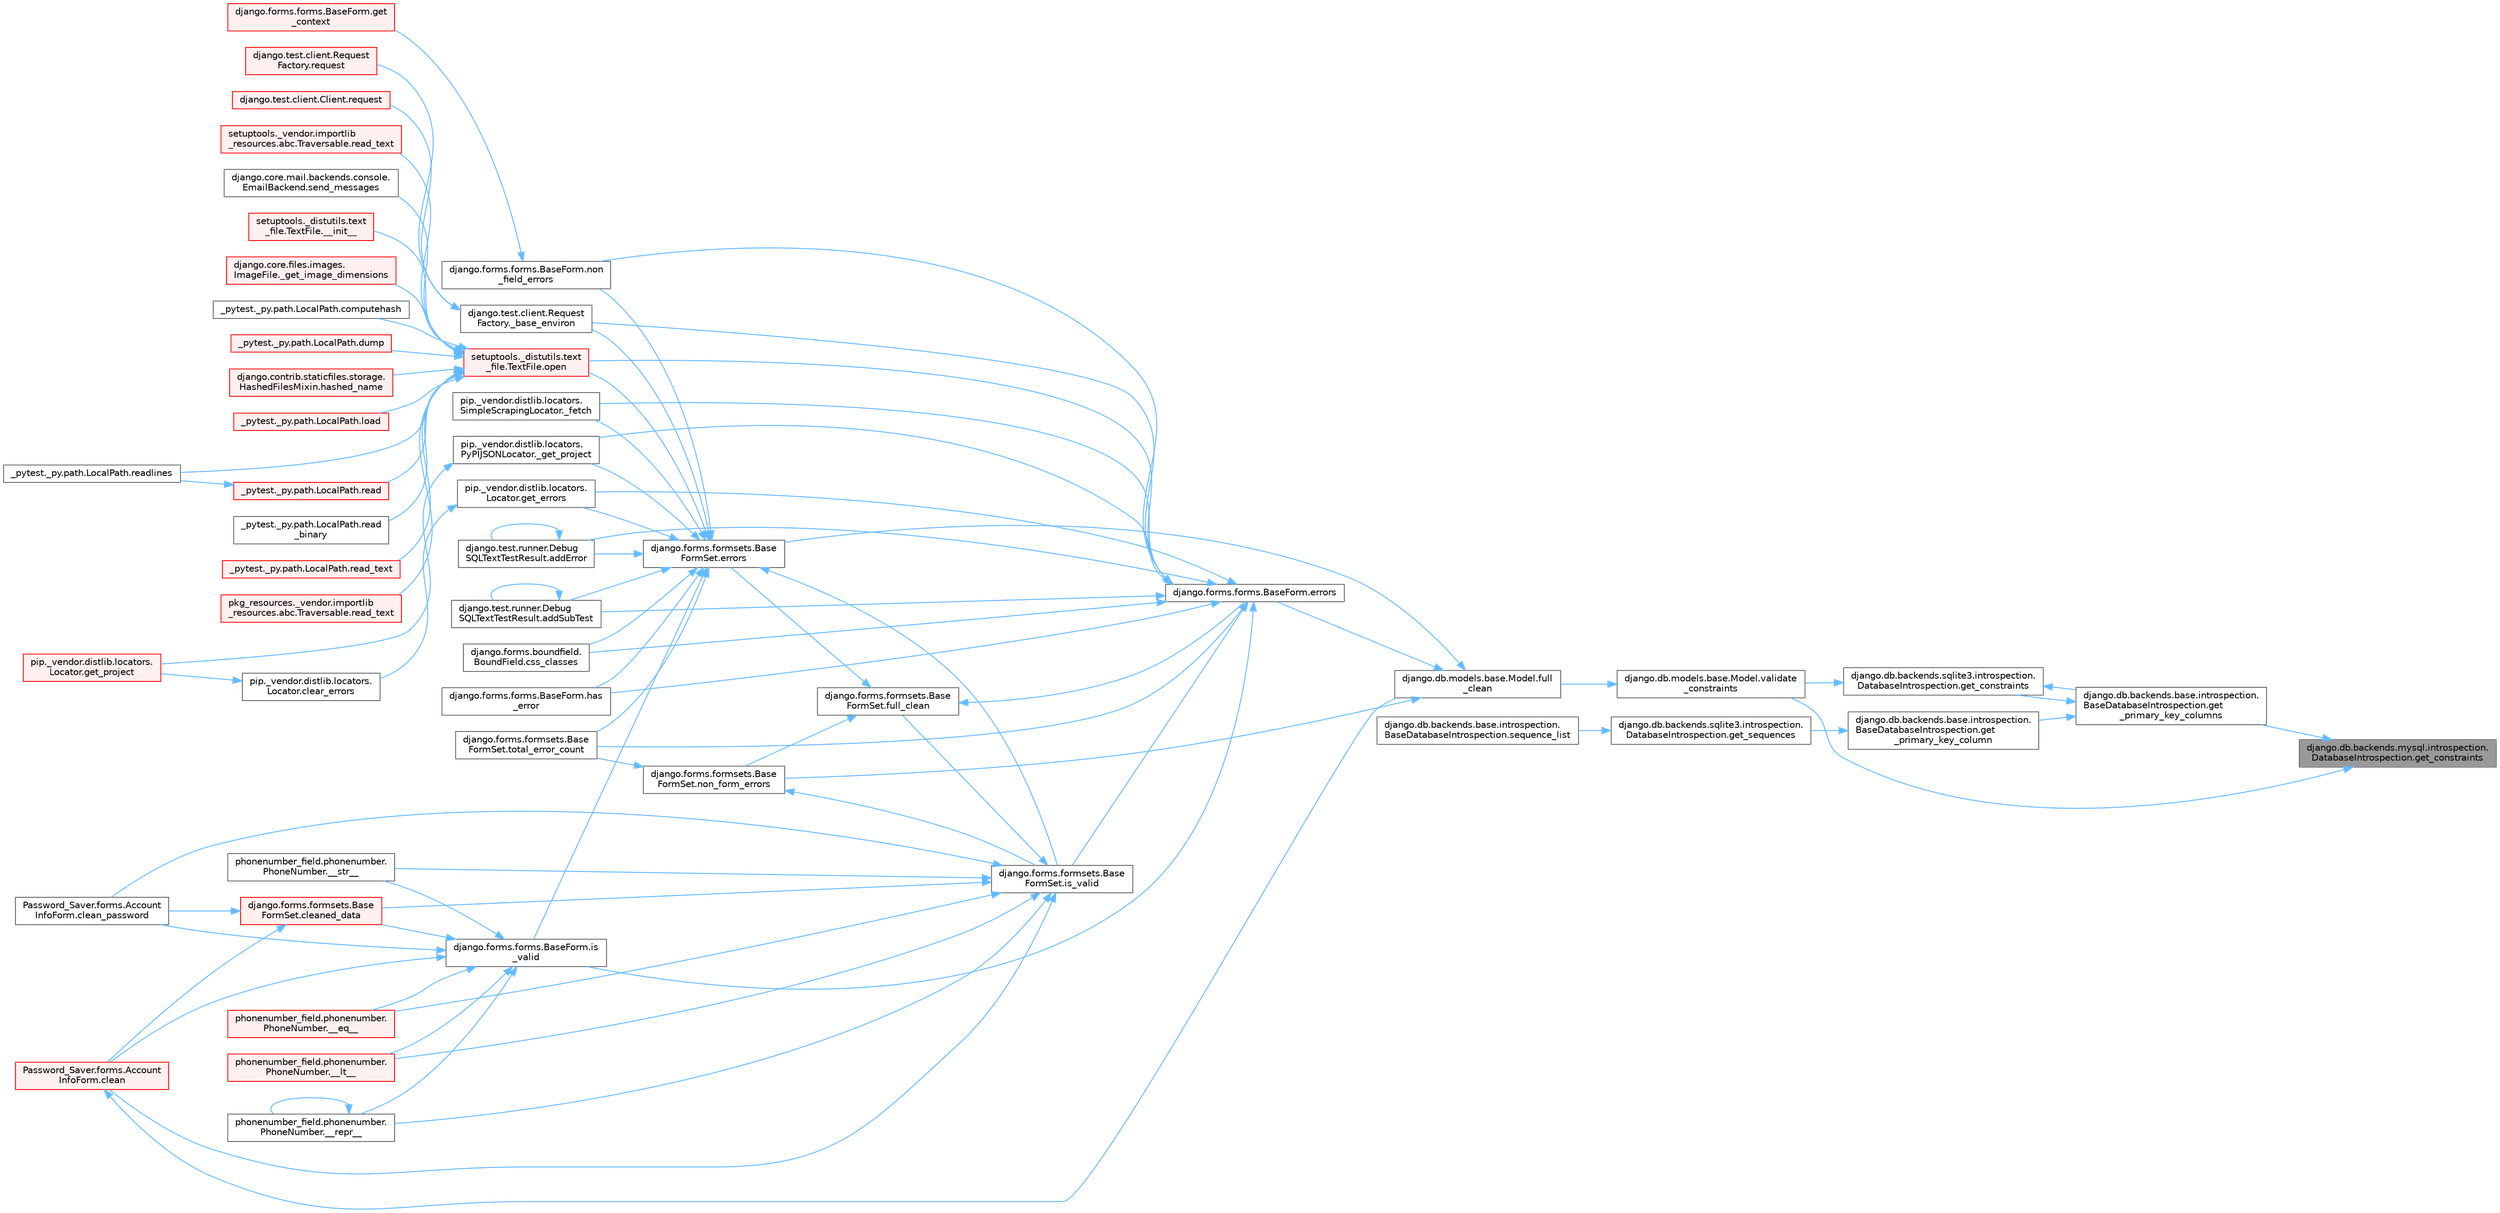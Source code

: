 digraph "django.db.backends.mysql.introspection.DatabaseIntrospection.get_constraints"
{
 // LATEX_PDF_SIZE
  bgcolor="transparent";
  edge [fontname=Helvetica,fontsize=10,labelfontname=Helvetica,labelfontsize=10];
  node [fontname=Helvetica,fontsize=10,shape=box,height=0.2,width=0.4];
  rankdir="RL";
  Node1 [id="Node000001",label="django.db.backends.mysql.introspection.\lDatabaseIntrospection.get_constraints",height=0.2,width=0.4,color="gray40", fillcolor="grey60", style="filled", fontcolor="black",tooltip=" "];
  Node1 -> Node2 [id="edge1_Node000001_Node000002",dir="back",color="steelblue1",style="solid",tooltip=" "];
  Node2 [id="Node000002",label="django.db.backends.base.introspection.\lBaseDatabaseIntrospection.get\l_primary_key_columns",height=0.2,width=0.4,color="grey40", fillcolor="white", style="filled",URL="$classdjango_1_1db_1_1backends_1_1base_1_1introspection_1_1_base_database_introspection.html#a73c7324f1a12dbe61b5618caa90219c6",tooltip=" "];
  Node2 -> Node3 [id="edge2_Node000002_Node000003",dir="back",color="steelblue1",style="solid",tooltip=" "];
  Node3 [id="Node000003",label="django.db.backends.sqlite3.introspection.\lDatabaseIntrospection.get_constraints",height=0.2,width=0.4,color="grey40", fillcolor="white", style="filled",URL="$classdjango_1_1db_1_1backends_1_1sqlite3_1_1introspection_1_1_database_introspection.html#a4f9b970311726f2a009c4d6c41978584",tooltip=" "];
  Node3 -> Node2 [id="edge3_Node000003_Node000002",dir="back",color="steelblue1",style="solid",tooltip=" "];
  Node3 -> Node4 [id="edge4_Node000003_Node000004",dir="back",color="steelblue1",style="solid",tooltip=" "];
  Node4 [id="Node000004",label="django.db.models.base.Model.validate\l_constraints",height=0.2,width=0.4,color="grey40", fillcolor="white", style="filled",URL="$classdjango_1_1db_1_1models_1_1base_1_1_model.html#af6f277f8e822324745ea37a39c2ede5e",tooltip=" "];
  Node4 -> Node5 [id="edge5_Node000004_Node000005",dir="back",color="steelblue1",style="solid",tooltip=" "];
  Node5 [id="Node000005",label="django.db.models.base.Model.full\l_clean",height=0.2,width=0.4,color="grey40", fillcolor="white", style="filled",URL="$classdjango_1_1db_1_1models_1_1base_1_1_model.html#a2e68bd042bd3e52b086f8838eeaa416f",tooltip=" "];
  Node5 -> Node6 [id="edge6_Node000005_Node000006",dir="back",color="steelblue1",style="solid",tooltip=" "];
  Node6 [id="Node000006",label="django.forms.forms.BaseForm.errors",height=0.2,width=0.4,color="grey40", fillcolor="white", style="filled",URL="$classdjango_1_1forms_1_1forms_1_1_base_form.html#aca47cb75eb6c321d1c429b33eca94d49",tooltip=" "];
  Node6 -> Node7 [id="edge7_Node000006_Node000007",dir="back",color="steelblue1",style="solid",tooltip=" "];
  Node7 [id="Node000007",label="django.test.client.Request\lFactory._base_environ",height=0.2,width=0.4,color="grey40", fillcolor="white", style="filled",URL="$classdjango_1_1test_1_1client_1_1_request_factory.html#ab650654b992f4e9fc9e30bd0442973c1",tooltip=" "];
  Node7 -> Node8 [id="edge8_Node000007_Node000008",dir="back",color="steelblue1",style="solid",tooltip=" "];
  Node8 [id="Node000008",label="django.test.client.Client.request",height=0.2,width=0.4,color="red", fillcolor="#FFF0F0", style="filled",URL="$classdjango_1_1test_1_1client_1_1_client.html#a2f51c5251142ab6503937051936e33fa",tooltip=" "];
  Node7 -> Node3181 [id="edge9_Node000007_Node003181",dir="back",color="steelblue1",style="solid",tooltip=" "];
  Node3181 [id="Node003181",label="django.test.client.Request\lFactory.request",height=0.2,width=0.4,color="red", fillcolor="#FFF0F0", style="filled",URL="$classdjango_1_1test_1_1client_1_1_request_factory.html#adae411ab0df6839c5364b647e4dc63ad",tooltip=" "];
  Node6 -> Node598 [id="edge10_Node000006_Node000598",dir="back",color="steelblue1",style="solid",tooltip=" "];
  Node598 [id="Node000598",label="pip._vendor.distlib.locators.\lSimpleScrapingLocator._fetch",height=0.2,width=0.4,color="grey40", fillcolor="white", style="filled",URL="$classpip_1_1__vendor_1_1distlib_1_1locators_1_1_simple_scraping_locator.html#a72156eb8243de03d8881db3caaa60b8c",tooltip=" "];
  Node6 -> Node599 [id="edge11_Node000006_Node000599",dir="back",color="steelblue1",style="solid",tooltip=" "];
  Node599 [id="Node000599",label="pip._vendor.distlib.locators.\lPyPIJSONLocator._get_project",height=0.2,width=0.4,color="grey40", fillcolor="white", style="filled",URL="$classpip_1_1__vendor_1_1distlib_1_1locators_1_1_py_p_i_j_s_o_n_locator.html#ab5b95d18130e47c0bedca04d7b010bf6",tooltip=" "];
  Node599 -> Node600 [id="edge12_Node000599_Node000600",dir="back",color="steelblue1",style="solid",tooltip=" "];
  Node600 [id="Node000600",label="pip._vendor.distlib.locators.\lLocator.get_project",height=0.2,width=0.4,color="red", fillcolor="#FFF0F0", style="filled",URL="$classpip_1_1__vendor_1_1distlib_1_1locators_1_1_locator.html#a14b49f16a55d384842037850d5224ce8",tooltip=" "];
  Node6 -> Node1791 [id="edge13_Node000006_Node001791",dir="back",color="steelblue1",style="solid",tooltip=" "];
  Node1791 [id="Node001791",label="django.test.runner.Debug\lSQLTextTestResult.addError",height=0.2,width=0.4,color="grey40", fillcolor="white", style="filled",URL="$classdjango_1_1test_1_1runner_1_1_debug_s_q_l_text_test_result.html#a398c116f3b7d25563a21e81178271a8a",tooltip=" "];
  Node1791 -> Node1791 [id="edge14_Node001791_Node001791",dir="back",color="steelblue1",style="solid",tooltip=" "];
  Node6 -> Node1792 [id="edge15_Node000006_Node001792",dir="back",color="steelblue1",style="solid",tooltip=" "];
  Node1792 [id="Node001792",label="django.test.runner.Debug\lSQLTextTestResult.addSubTest",height=0.2,width=0.4,color="grey40", fillcolor="white", style="filled",URL="$classdjango_1_1test_1_1runner_1_1_debug_s_q_l_text_test_result.html#a65bae0538566d8bc532c972340744b1e",tooltip=" "];
  Node1792 -> Node1792 [id="edge16_Node001792_Node001792",dir="back",color="steelblue1",style="solid",tooltip=" "];
  Node6 -> Node1793 [id="edge17_Node000006_Node001793",dir="back",color="steelblue1",style="solid",tooltip=" "];
  Node1793 [id="Node001793",label="django.forms.boundfield.\lBoundField.css_classes",height=0.2,width=0.4,color="grey40", fillcolor="white", style="filled",URL="$classdjango_1_1forms_1_1boundfield_1_1_bound_field.html#a19d289ef3598c412a0fee978458875bc",tooltip=" "];
  Node6 -> Node1794 [id="edge18_Node000006_Node001794",dir="back",color="steelblue1",style="solid",tooltip=" "];
  Node1794 [id="Node001794",label="pip._vendor.distlib.locators.\lLocator.get_errors",height=0.2,width=0.4,color="grey40", fillcolor="white", style="filled",URL="$classpip_1_1__vendor_1_1distlib_1_1locators_1_1_locator.html#abc5864a47e4cb8c481f44eb1a72f565c",tooltip=" "];
  Node1794 -> Node1795 [id="edge19_Node001794_Node001795",dir="back",color="steelblue1",style="solid",tooltip=" "];
  Node1795 [id="Node001795",label="pip._vendor.distlib.locators.\lLocator.clear_errors",height=0.2,width=0.4,color="grey40", fillcolor="white", style="filled",URL="$classpip_1_1__vendor_1_1distlib_1_1locators_1_1_locator.html#a2a2f7530c5f7c9c5d41d7d8e32852b66",tooltip=" "];
  Node1795 -> Node600 [id="edge20_Node001795_Node000600",dir="back",color="steelblue1",style="solid",tooltip=" "];
  Node6 -> Node1796 [id="edge21_Node000006_Node001796",dir="back",color="steelblue1",style="solid",tooltip=" "];
  Node1796 [id="Node001796",label="django.forms.forms.BaseForm.has\l_error",height=0.2,width=0.4,color="grey40", fillcolor="white", style="filled",URL="$classdjango_1_1forms_1_1forms_1_1_base_form.html#af67d8e47182c8c92ad4cac6441bfeb80",tooltip=" "];
  Node6 -> Node1797 [id="edge22_Node000006_Node001797",dir="back",color="steelblue1",style="solid",tooltip=" "];
  Node1797 [id="Node001797",label="django.forms.forms.BaseForm.is\l_valid",height=0.2,width=0.4,color="grey40", fillcolor="white", style="filled",URL="$classdjango_1_1forms_1_1forms_1_1_base_form.html#a8be15c9eaccca682a18c7d3f13802cc4",tooltip=" "];
  Node1797 -> Node687 [id="edge23_Node001797_Node000687",dir="back",color="steelblue1",style="solid",tooltip=" "];
  Node687 [id="Node000687",label="phonenumber_field.phonenumber.\lPhoneNumber.__eq__",height=0.2,width=0.4,color="red", fillcolor="#FFF0F0", style="filled",URL="$classphonenumber__field_1_1phonenumber_1_1_phone_number.html#a999c32cd1bfa2dd5c7df70781b09c68b",tooltip=" "];
  Node1797 -> Node688 [id="edge24_Node001797_Node000688",dir="back",color="steelblue1",style="solid",tooltip=" "];
  Node688 [id="Node000688",label="phonenumber_field.phonenumber.\lPhoneNumber.__lt__",height=0.2,width=0.4,color="red", fillcolor="#FFF0F0", style="filled",URL="$classphonenumber__field_1_1phonenumber_1_1_phone_number.html#ab94d02fbeda1355644c6c1b3d6f3d9ba",tooltip=" "];
  Node1797 -> Node689 [id="edge25_Node001797_Node000689",dir="back",color="steelblue1",style="solid",tooltip=" "];
  Node689 [id="Node000689",label="phonenumber_field.phonenumber.\lPhoneNumber.__repr__",height=0.2,width=0.4,color="grey40", fillcolor="white", style="filled",URL="$classphonenumber__field_1_1phonenumber_1_1_phone_number.html#a5420c965a5ecfad87cb6bce245cd91a5",tooltip=" "];
  Node689 -> Node689 [id="edge26_Node000689_Node000689",dir="back",color="steelblue1",style="solid",tooltip=" "];
  Node1797 -> Node690 [id="edge27_Node001797_Node000690",dir="back",color="steelblue1",style="solid",tooltip=" "];
  Node690 [id="Node000690",label="phonenumber_field.phonenumber.\lPhoneNumber.__str__",height=0.2,width=0.4,color="grey40", fillcolor="white", style="filled",URL="$classphonenumber__field_1_1phonenumber_1_1_phone_number.html#a773f55fba29310ea2218e4bbca83ba6d",tooltip=" "];
  Node1797 -> Node658 [id="edge28_Node001797_Node000658",dir="back",color="steelblue1",style="solid",tooltip=" "];
  Node658 [id="Node000658",label="Password_Saver.forms.Account\lInfoForm.clean",height=0.2,width=0.4,color="red", fillcolor="#FFF0F0", style="filled",URL="$class_password___saver_1_1forms_1_1_account_info_form.html#a89126d6030ebafc64c8aeeb352113c54",tooltip=" "];
  Node658 -> Node5 [id="edge29_Node000658_Node000005",dir="back",color="steelblue1",style="solid",tooltip=" "];
  Node1797 -> Node661 [id="edge30_Node001797_Node000661",dir="back",color="steelblue1",style="solid",tooltip=" "];
  Node661 [id="Node000661",label="Password_Saver.forms.Account\lInfoForm.clean_password",height=0.2,width=0.4,color="grey40", fillcolor="white", style="filled",URL="$class_password___saver_1_1forms_1_1_account_info_form.html#a6397d8e90a910bed34ed0ebcf5f74a4e",tooltip=" "];
  Node1797 -> Node651 [id="edge31_Node001797_Node000651",dir="back",color="steelblue1",style="solid",tooltip=" "];
  Node651 [id="Node000651",label="django.forms.formsets.Base\lFormSet.cleaned_data",height=0.2,width=0.4,color="red", fillcolor="#FFF0F0", style="filled",URL="$classdjango_1_1forms_1_1formsets_1_1_base_form_set.html#ae51d85dd3faa160668adba372c4e87f7",tooltip=" "];
  Node651 -> Node658 [id="edge32_Node000651_Node000658",dir="back",color="steelblue1",style="solid",tooltip=" "];
  Node651 -> Node661 [id="edge33_Node000651_Node000661",dir="back",color="steelblue1",style="solid",tooltip=" "];
  Node6 -> Node686 [id="edge34_Node000006_Node000686",dir="back",color="steelblue1",style="solid",tooltip=" "];
  Node686 [id="Node000686",label="django.forms.formsets.Base\lFormSet.is_valid",height=0.2,width=0.4,color="grey40", fillcolor="white", style="filled",URL="$classdjango_1_1forms_1_1formsets_1_1_base_form_set.html#a713477cfb7c01e723400df62b49c250c",tooltip=" "];
  Node686 -> Node687 [id="edge35_Node000686_Node000687",dir="back",color="steelblue1",style="solid",tooltip=" "];
  Node686 -> Node688 [id="edge36_Node000686_Node000688",dir="back",color="steelblue1",style="solid",tooltip=" "];
  Node686 -> Node689 [id="edge37_Node000686_Node000689",dir="back",color="steelblue1",style="solid",tooltip=" "];
  Node686 -> Node690 [id="edge38_Node000686_Node000690",dir="back",color="steelblue1",style="solid",tooltip=" "];
  Node686 -> Node658 [id="edge39_Node000686_Node000658",dir="back",color="steelblue1",style="solid",tooltip=" "];
  Node686 -> Node661 [id="edge40_Node000686_Node000661",dir="back",color="steelblue1",style="solid",tooltip=" "];
  Node686 -> Node651 [id="edge41_Node000686_Node000651",dir="back",color="steelblue1",style="solid",tooltip=" "];
  Node686 -> Node684 [id="edge42_Node000686_Node000684",dir="back",color="steelblue1",style="solid",tooltip=" "];
  Node684 [id="Node000684",label="django.forms.formsets.Base\lFormSet.full_clean",height=0.2,width=0.4,color="grey40", fillcolor="white", style="filled",URL="$classdjango_1_1forms_1_1formsets_1_1_base_form_set.html#aa475bdb58853c14bfcd93bd7b494e3b1",tooltip=" "];
  Node684 -> Node6 [id="edge43_Node000684_Node000006",dir="back",color="steelblue1",style="solid",tooltip=" "];
  Node684 -> Node597 [id="edge44_Node000684_Node000597",dir="back",color="steelblue1",style="solid",tooltip=" "];
  Node597 [id="Node000597",label="django.forms.formsets.Base\lFormSet.errors",height=0.2,width=0.4,color="grey40", fillcolor="white", style="filled",URL="$classdjango_1_1forms_1_1formsets_1_1_base_form_set.html#a9e249e2240c3ae2775249e3d3da42020",tooltip=" "];
  Node597 -> Node7 [id="edge45_Node000597_Node000007",dir="back",color="steelblue1",style="solid",tooltip=" "];
  Node597 -> Node598 [id="edge46_Node000597_Node000598",dir="back",color="steelblue1",style="solid",tooltip=" "];
  Node597 -> Node599 [id="edge47_Node000597_Node000599",dir="back",color="steelblue1",style="solid",tooltip=" "];
  Node597 -> Node1791 [id="edge48_Node000597_Node001791",dir="back",color="steelblue1",style="solid",tooltip=" "];
  Node597 -> Node1792 [id="edge49_Node000597_Node001792",dir="back",color="steelblue1",style="solid",tooltip=" "];
  Node597 -> Node1793 [id="edge50_Node000597_Node001793",dir="back",color="steelblue1",style="solid",tooltip=" "];
  Node597 -> Node1794 [id="edge51_Node000597_Node001794",dir="back",color="steelblue1",style="solid",tooltip=" "];
  Node597 -> Node1796 [id="edge52_Node000597_Node001796",dir="back",color="steelblue1",style="solid",tooltip=" "];
  Node597 -> Node1797 [id="edge53_Node000597_Node001797",dir="back",color="steelblue1",style="solid",tooltip=" "];
  Node597 -> Node686 [id="edge54_Node000597_Node000686",dir="back",color="steelblue1",style="solid",tooltip=" "];
  Node597 -> Node1798 [id="edge55_Node000597_Node001798",dir="back",color="steelblue1",style="solid",tooltip=" "];
  Node1798 [id="Node001798",label="django.forms.forms.BaseForm.non\l_field_errors",height=0.2,width=0.4,color="grey40", fillcolor="white", style="filled",URL="$classdjango_1_1forms_1_1forms_1_1_base_form.html#a713be7c8d25008cf58c90916cb682447",tooltip=" "];
  Node1798 -> Node1799 [id="edge56_Node001798_Node001799",dir="back",color="steelblue1",style="solid",tooltip=" "];
  Node1799 [id="Node001799",label="django.forms.forms.BaseForm.get\l_context",height=0.2,width=0.4,color="red", fillcolor="#FFF0F0", style="filled",URL="$classdjango_1_1forms_1_1forms_1_1_base_form.html#a7aceedfdbb15133ac8342eac420e8dcb",tooltip=" "];
  Node597 -> Node1802 [id="edge57_Node000597_Node001802",dir="back",color="steelblue1",style="solid",tooltip=" "];
  Node1802 [id="Node001802",label="setuptools._distutils.text\l_file.TextFile.open",height=0.2,width=0.4,color="red", fillcolor="#FFF0F0", style="filled",URL="$classsetuptools_1_1__distutils_1_1text__file_1_1_text_file.html#ab568abcef363b1b422cddfead42e68b2",tooltip=" "];
  Node1802 -> Node17 [id="edge58_Node001802_Node000017",dir="back",color="steelblue1",style="solid",tooltip=" "];
  Node17 [id="Node000017",label="setuptools._distutils.text\l_file.TextFile.__init__",height=0.2,width=0.4,color="red", fillcolor="#FFF0F0", style="filled",URL="$classsetuptools_1_1__distutils_1_1text__file_1_1_text_file.html#aeb26f34e394b4e658295391382cc8813",tooltip=" "];
  Node1802 -> Node49 [id="edge59_Node001802_Node000049",dir="back",color="steelblue1",style="solid",tooltip=" "];
  Node49 [id="Node000049",label="django.core.files.images.\lImageFile._get_image_dimensions",height=0.2,width=0.4,color="red", fillcolor="#FFF0F0", style="filled",URL="$classdjango_1_1core_1_1files_1_1images_1_1_image_file.html#a2832e2235f63c851f4652a4ea59ec924",tooltip=" "];
  Node1802 -> Node818 [id="edge60_Node001802_Node000818",dir="back",color="steelblue1",style="solid",tooltip=" "];
  Node818 [id="Node000818",label="_pytest._py.path.LocalPath.computehash",height=0.2,width=0.4,color="grey40", fillcolor="white", style="filled",URL="$class__pytest_1_1__py_1_1path_1_1_local_path.html#aa82d067bed26e6655d315d858254160b",tooltip=" "];
  Node1802 -> Node819 [id="edge61_Node001802_Node000819",dir="back",color="steelblue1",style="solid",tooltip=" "];
  Node819 [id="Node000819",label="_pytest._py.path.LocalPath.dump",height=0.2,width=0.4,color="red", fillcolor="#FFF0F0", style="filled",URL="$class__pytest_1_1__py_1_1path_1_1_local_path.html#a2f45e7b54f2823ed6746a19107ae68b4",tooltip=" "];
  Node1802 -> Node567 [id="edge62_Node001802_Node000567",dir="back",color="steelblue1",style="solid",tooltip=" "];
  Node567 [id="Node000567",label="django.contrib.staticfiles.storage.\lHashedFilesMixin.hashed_name",height=0.2,width=0.4,color="red", fillcolor="#FFF0F0", style="filled",URL="$classdjango_1_1contrib_1_1staticfiles_1_1storage_1_1_hashed_files_mixin.html#aa30283e5d1a2177cf975b44ae95e45e4",tooltip=" "];
  Node1802 -> Node821 [id="edge63_Node001802_Node000821",dir="back",color="steelblue1",style="solid",tooltip=" "];
  Node821 [id="Node000821",label="_pytest._py.path.LocalPath.load",height=0.2,width=0.4,color="red", fillcolor="#FFF0F0", style="filled",URL="$class__pytest_1_1__py_1_1path_1_1_local_path.html#a284b118886fe9a033c146647826faf72",tooltip=" "];
  Node1802 -> Node822 [id="edge64_Node001802_Node000822",dir="back",color="steelblue1",style="solid",tooltip=" "];
  Node822 [id="Node000822",label="_pytest._py.path.LocalPath.read",height=0.2,width=0.4,color="red", fillcolor="#FFF0F0", style="filled",URL="$class__pytest_1_1__py_1_1path_1_1_local_path.html#a8640b65f715ce8a258379deb78a68fd8",tooltip=" "];
  Node822 -> Node1109 [id="edge65_Node000822_Node001109",dir="back",color="steelblue1",style="solid",tooltip=" "];
  Node1109 [id="Node001109",label="_pytest._py.path.LocalPath.readlines",height=0.2,width=0.4,color="grey40", fillcolor="white", style="filled",URL="$class__pytest_1_1__py_1_1path_1_1_local_path.html#ab4ae86092b85919c6d43e793d049c3b3",tooltip=" "];
  Node1802 -> Node858 [id="edge66_Node001802_Node000858",dir="back",color="steelblue1",style="solid",tooltip=" "];
  Node858 [id="Node000858",label="_pytest._py.path.LocalPath.read\l_binary",height=0.2,width=0.4,color="grey40", fillcolor="white", style="filled",URL="$class__pytest_1_1__py_1_1path_1_1_local_path.html#adc47986c47c70f2b5889b85af157cd59",tooltip=" "];
  Node1802 -> Node859 [id="edge67_Node001802_Node000859",dir="back",color="steelblue1",style="solid",tooltip=" "];
  Node859 [id="Node000859",label="_pytest._py.path.LocalPath.read_text",height=0.2,width=0.4,color="red", fillcolor="#FFF0F0", style="filled",URL="$class__pytest_1_1__py_1_1path_1_1_local_path.html#aea3efa14b998c32e27f6604263858398",tooltip=" "];
  Node1802 -> Node1133 [id="edge68_Node001802_Node001133",dir="back",color="steelblue1",style="solid",tooltip=" "];
  Node1133 [id="Node001133",label="pkg_resources._vendor.importlib\l_resources.abc.Traversable.read_text",height=0.2,width=0.4,color="red", fillcolor="#FFF0F0", style="filled",URL="$classpkg__resources_1_1__vendor_1_1importlib__resources_1_1abc_1_1_traversable.html#a2fa0982edeea4b5f1a38953c1d81f10b",tooltip=" "];
  Node1802 -> Node1382 [id="edge69_Node001802_Node001382",dir="back",color="steelblue1",style="solid",tooltip=" "];
  Node1382 [id="Node001382",label="setuptools._vendor.importlib\l_resources.abc.Traversable.read_text",height=0.2,width=0.4,color="red", fillcolor="#FFF0F0", style="filled",URL="$classsetuptools_1_1__vendor_1_1importlib__resources_1_1abc_1_1_traversable.html#aee408e70fdcc58915b97b67f3dd981a3",tooltip=" "];
  Node1802 -> Node1109 [id="edge70_Node001802_Node001109",dir="back",color="steelblue1",style="solid",tooltip=" "];
  Node1802 -> Node1383 [id="edge71_Node001802_Node001383",dir="back",color="steelblue1",style="solid",tooltip=" "];
  Node1383 [id="Node001383",label="django.core.mail.backends.console.\lEmailBackend.send_messages",height=0.2,width=0.4,color="grey40", fillcolor="white", style="filled",URL="$classdjango_1_1core_1_1mail_1_1backends_1_1console_1_1_email_backend.html#ae3c7f922df87a228638e98cbb97a3deb",tooltip=" "];
  Node597 -> Node691 [id="edge72_Node000597_Node000691",dir="back",color="steelblue1",style="solid",tooltip=" "];
  Node691 [id="Node000691",label="django.forms.formsets.Base\lFormSet.total_error_count",height=0.2,width=0.4,color="grey40", fillcolor="white", style="filled",URL="$classdjango_1_1forms_1_1formsets_1_1_base_form_set.html#a3e9cbe55cc991b30b14546a857abb212",tooltip=" "];
  Node684 -> Node685 [id="edge73_Node000684_Node000685",dir="back",color="steelblue1",style="solid",tooltip=" "];
  Node685 [id="Node000685",label="django.forms.formsets.Base\lFormSet.non_form_errors",height=0.2,width=0.4,color="grey40", fillcolor="white", style="filled",URL="$classdjango_1_1forms_1_1formsets_1_1_base_form_set.html#a8b499fb5fdd72c59134bf40aeac2de3c",tooltip=" "];
  Node685 -> Node686 [id="edge74_Node000685_Node000686",dir="back",color="steelblue1",style="solid",tooltip=" "];
  Node685 -> Node691 [id="edge75_Node000685_Node000691",dir="back",color="steelblue1",style="solid",tooltip=" "];
  Node6 -> Node1798 [id="edge76_Node000006_Node001798",dir="back",color="steelblue1",style="solid",tooltip=" "];
  Node6 -> Node1802 [id="edge77_Node000006_Node001802",dir="back",color="steelblue1",style="solid",tooltip=" "];
  Node6 -> Node691 [id="edge78_Node000006_Node000691",dir="back",color="steelblue1",style="solid",tooltip=" "];
  Node5 -> Node597 [id="edge79_Node000005_Node000597",dir="back",color="steelblue1",style="solid",tooltip=" "];
  Node5 -> Node685 [id="edge80_Node000005_Node000685",dir="back",color="steelblue1",style="solid",tooltip=" "];
  Node2 -> Node3182 [id="edge81_Node000002_Node003182",dir="back",color="steelblue1",style="solid",tooltip=" "];
  Node3182 [id="Node003182",label="django.db.backends.base.introspection.\lBaseDatabaseIntrospection.get\l_primary_key_column",height=0.2,width=0.4,color="grey40", fillcolor="white", style="filled",URL="$classdjango_1_1db_1_1backends_1_1base_1_1introspection_1_1_base_database_introspection.html#af291fe20ae2db23b47f8426d13d591ed",tooltip=" "];
  Node3182 -> Node3183 [id="edge82_Node003182_Node003183",dir="back",color="steelblue1",style="solid",tooltip=" "];
  Node3183 [id="Node003183",label="django.db.backends.sqlite3.introspection.\lDatabaseIntrospection.get_sequences",height=0.2,width=0.4,color="grey40", fillcolor="white", style="filled",URL="$classdjango_1_1db_1_1backends_1_1sqlite3_1_1introspection_1_1_database_introspection.html#a36d0587fcc257b1efd2027bb5c4ddc3f",tooltip=" "];
  Node3183 -> Node3184 [id="edge83_Node003183_Node003184",dir="back",color="steelblue1",style="solid",tooltip=" "];
  Node3184 [id="Node003184",label="django.db.backends.base.introspection.\lBaseDatabaseIntrospection.sequence_list",height=0.2,width=0.4,color="grey40", fillcolor="white", style="filled",URL="$classdjango_1_1db_1_1backends_1_1base_1_1introspection_1_1_base_database_introspection.html#a082149e6b1bf2ffda8ce8a541bc386c0",tooltip=" "];
  Node1 -> Node4 [id="edge84_Node000001_Node000004",dir="back",color="steelblue1",style="solid",tooltip=" "];
}
